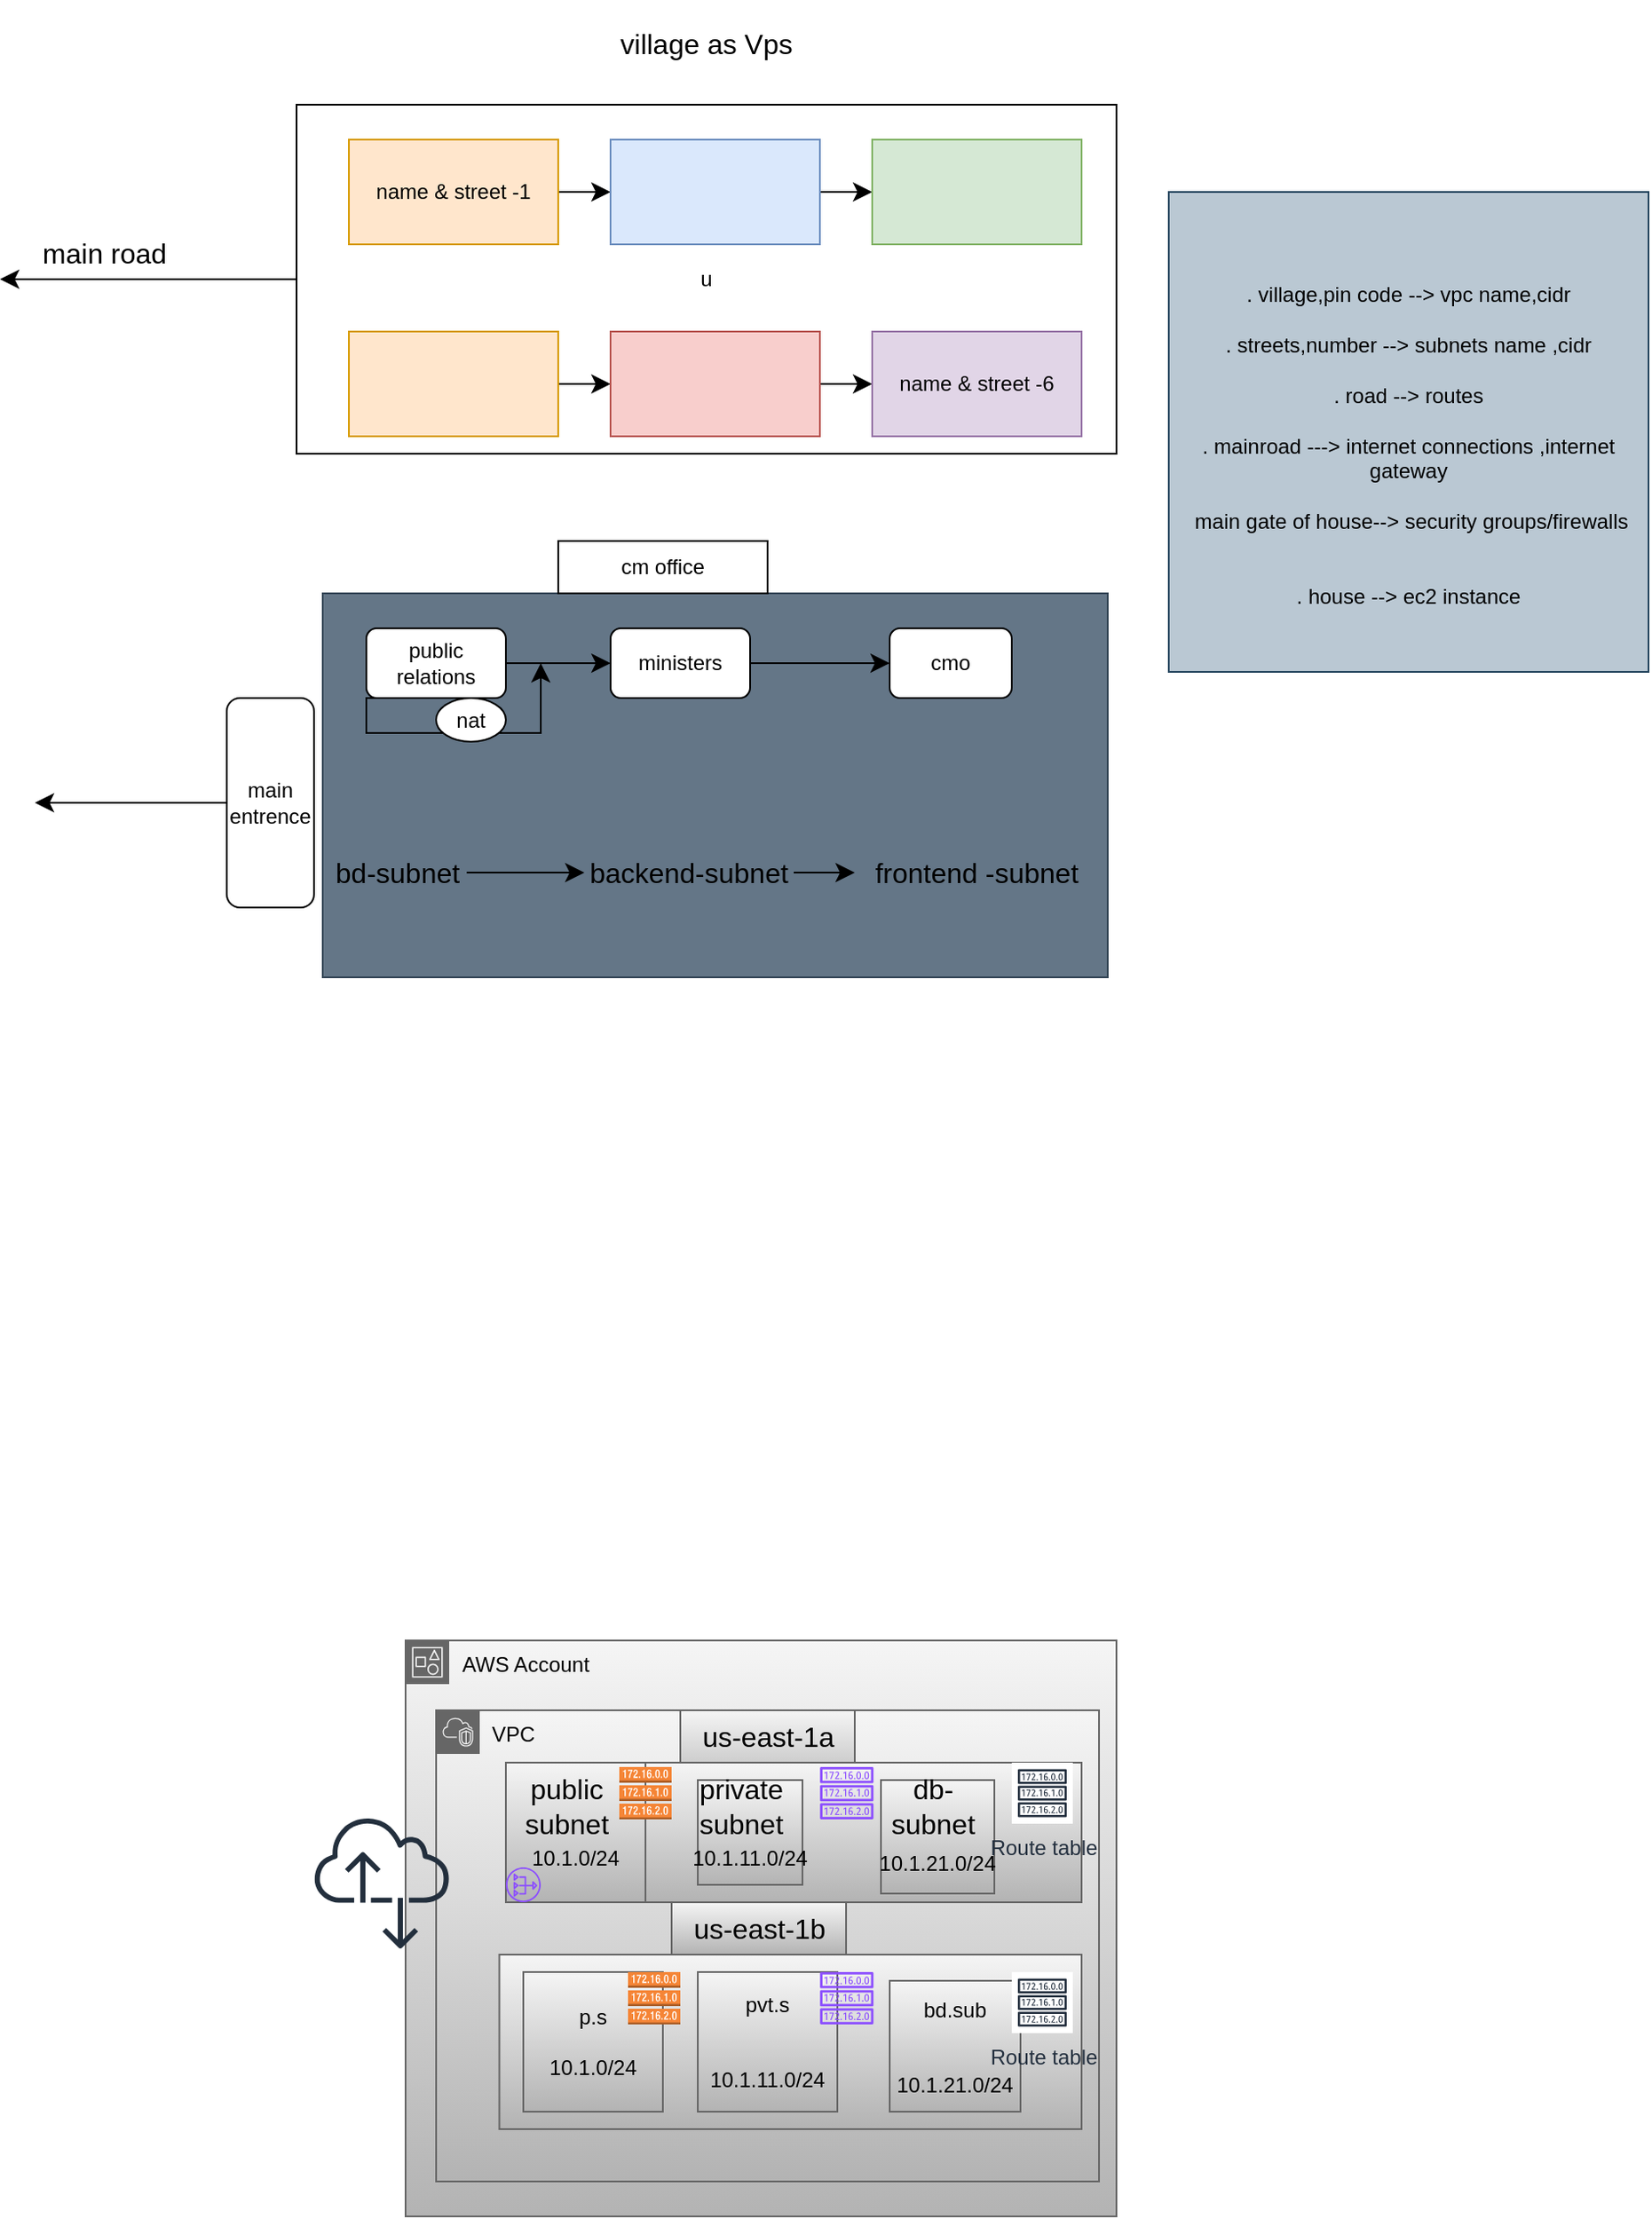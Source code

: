 <mxfile version="26.0.6">
  <diagram name="Page-1" id="mvzZ6NSyyMqOKgbDVsj_">
    <mxGraphModel dx="2140" dy="607" grid="1" gridSize="10" guides="1" tooltips="1" connect="1" arrows="0" fold="1" page="1" pageScale="1" pageWidth="850" pageHeight="1100" math="0" shadow="0">
      <root>
        <mxCell id="0" />
        <mxCell id="1" parent="0" />
        <mxCell id="NnzPZb60_fNd0hpzD29Z-30" style="edgeStyle=none;curved=1;rounded=0;orthogonalLoop=1;jettySize=auto;html=1;fontSize=12;startSize=8;endSize=8;" parent="1" source="NnzPZb60_fNd0hpzD29Z-1" edge="1">
          <mxGeometry relative="1" as="geometry">
            <mxPoint x="-110" y="210" as="targetPoint" />
          </mxGeometry>
        </mxCell>
        <mxCell id="NnzPZb60_fNd0hpzD29Z-1" value="u" style="rounded=0;whiteSpace=wrap;html=1;" parent="1" vertex="1">
          <mxGeometry x="60" y="110" width="470" height="200" as="geometry" />
        </mxCell>
        <mxCell id="NnzPZb60_fNd0hpzD29Z-16" value="" style="edgeStyle=none;curved=1;rounded=0;orthogonalLoop=1;jettySize=auto;html=1;fontSize=12;startSize=8;endSize=8;" parent="1" source="NnzPZb60_fNd0hpzD29Z-2" target="NnzPZb60_fNd0hpzD29Z-9" edge="1">
          <mxGeometry relative="1" as="geometry" />
        </mxCell>
        <mxCell id="NnzPZb60_fNd0hpzD29Z-2" value="" style="rounded=0;whiteSpace=wrap;html=1;fillColor=#ffe6cc;strokeColor=#d79b00;" parent="1" vertex="1">
          <mxGeometry x="90" y="240" width="120" height="60" as="geometry" />
        </mxCell>
        <mxCell id="NnzPZb60_fNd0hpzD29Z-14" value="" style="edgeStyle=none;curved=1;rounded=0;orthogonalLoop=1;jettySize=auto;html=1;fontSize=12;startSize=8;endSize=8;" parent="1" source="NnzPZb60_fNd0hpzD29Z-3" target="NnzPZb60_fNd0hpzD29Z-11" edge="1">
          <mxGeometry relative="1" as="geometry" />
        </mxCell>
        <mxCell id="NnzPZb60_fNd0hpzD29Z-3" value="" style="rounded=0;whiteSpace=wrap;html=1;" parent="1" vertex="1">
          <mxGeometry x="240" y="130" width="120" height="60" as="geometry" />
        </mxCell>
        <mxCell id="NnzPZb60_fNd0hpzD29Z-13" value="" style="edgeStyle=none;curved=1;rounded=0;orthogonalLoop=1;jettySize=auto;html=1;fontSize=12;startSize=8;endSize=8;" parent="1" source="NnzPZb60_fNd0hpzD29Z-8" target="NnzPZb60_fNd0hpzD29Z-3" edge="1">
          <mxGeometry relative="1" as="geometry" />
        </mxCell>
        <mxCell id="NnzPZb60_fNd0hpzD29Z-8" value="name &amp;amp; street -1" style="rounded=0;whiteSpace=wrap;html=1;fillColor=#ffe6cc;strokeColor=#d79b00;" parent="1" vertex="1">
          <mxGeometry x="90" y="130" width="120" height="60" as="geometry" />
        </mxCell>
        <mxCell id="NnzPZb60_fNd0hpzD29Z-15" value="" style="edgeStyle=none;curved=1;rounded=0;orthogonalLoop=1;jettySize=auto;html=1;fontSize=12;startSize=8;endSize=8;" parent="1" source="NnzPZb60_fNd0hpzD29Z-9" target="NnzPZb60_fNd0hpzD29Z-10" edge="1">
          <mxGeometry relative="1" as="geometry" />
        </mxCell>
        <mxCell id="NnzPZb60_fNd0hpzD29Z-9" value="" style="rounded=0;whiteSpace=wrap;html=1;fillColor=#f8cecc;strokeColor=#b85450;" parent="1" vertex="1">
          <mxGeometry x="240" y="240" width="120" height="60" as="geometry" />
        </mxCell>
        <mxCell id="NnzPZb60_fNd0hpzD29Z-10" value="name &amp;amp; street -6" style="rounded=0;whiteSpace=wrap;html=1;fillColor=#e1d5e7;strokeColor=#9673a6;" parent="1" vertex="1">
          <mxGeometry x="390" y="240" width="120" height="60" as="geometry" />
        </mxCell>
        <mxCell id="NnzPZb60_fNd0hpzD29Z-11" value="" style="rounded=0;whiteSpace=wrap;html=1;fillColor=#d5e8d4;strokeColor=#82b366;" parent="1" vertex="1">
          <mxGeometry x="390" y="130" width="120" height="60" as="geometry" />
        </mxCell>
        <mxCell id="NnzPZb60_fNd0hpzD29Z-17" value="" style="rounded=0;whiteSpace=wrap;html=1;fillColor=#647687;fontColor=#ffffff;strokeColor=#314354;" parent="1" vertex="1">
          <mxGeometry x="75" y="390" width="450" height="220" as="geometry" />
        </mxCell>
        <mxCell id="9qyINy1KkSHCjzg-Aph0-6" style="edgeStyle=orthogonalEdgeStyle;rounded=0;orthogonalLoop=1;jettySize=auto;html=1;entryX=0;entryY=0.5;entryDx=0;entryDy=0;fontSize=12;startSize=8;endSize=8;" parent="1" source="9qyINy1KkSHCjzg-Aph0-13" edge="1">
          <mxGeometry relative="1" as="geometry">
            <mxPoint x="100" y="450" as="sourcePoint" />
            <mxPoint x="200" y="430" as="targetPoint" />
            <Array as="points">
              <mxPoint x="100" y="450" />
              <mxPoint x="100" y="470" />
              <mxPoint x="200" y="470" />
            </Array>
          </mxGeometry>
        </mxCell>
        <mxCell id="9qyINy1KkSHCjzg-Aph0-12" value="" style="edgeStyle=elbowEdgeStyle;rounded=0;orthogonalLoop=1;jettySize=auto;html=1;fontSize=12;startSize=8;endSize=8;" parent="1" source="NnzPZb60_fNd0hpzD29Z-18" target="NnzPZb60_fNd0hpzD29Z-19" edge="1">
          <mxGeometry relative="1" as="geometry" />
        </mxCell>
        <mxCell id="NnzPZb60_fNd0hpzD29Z-18" value="public relations" style="rounded=1;whiteSpace=wrap;html=1;" parent="1" vertex="1">
          <mxGeometry x="100" y="410" width="80" height="40" as="geometry" />
        </mxCell>
        <mxCell id="9qyINy1KkSHCjzg-Aph0-8" style="edgeStyle=none;curved=1;rounded=0;orthogonalLoop=1;jettySize=auto;html=1;fontSize=12;startSize=8;endSize=8;" parent="1" source="NnzPZb60_fNd0hpzD29Z-19" target="NnzPZb60_fNd0hpzD29Z-20" edge="1">
          <mxGeometry relative="1" as="geometry" />
        </mxCell>
        <mxCell id="NnzPZb60_fNd0hpzD29Z-19" value="ministers" style="rounded=1;whiteSpace=wrap;html=1;" parent="1" vertex="1">
          <mxGeometry x="240" y="410" width="80" height="40" as="geometry" />
        </mxCell>
        <mxCell id="NnzPZb60_fNd0hpzD29Z-20" value="cmo" style="rounded=1;whiteSpace=wrap;html=1;" parent="1" vertex="1">
          <mxGeometry x="400" y="410" width="70" height="40" as="geometry" />
        </mxCell>
        <mxCell id="NnzPZb60_fNd0hpzD29Z-22" style="edgeStyle=none;curved=1;rounded=0;orthogonalLoop=1;jettySize=auto;html=1;fontSize=12;startSize=8;endSize=8;" parent="1" source="NnzPZb60_fNd0hpzD29Z-21" edge="1">
          <mxGeometry relative="1" as="geometry">
            <mxPoint x="-90" y="510" as="targetPoint" />
          </mxGeometry>
        </mxCell>
        <mxCell id="NnzPZb60_fNd0hpzD29Z-21" value="main&lt;div&gt;entrence&lt;/div&gt;" style="rounded=1;whiteSpace=wrap;html=1;" parent="1" vertex="1">
          <mxGeometry x="20" y="450" width="50" height="120" as="geometry" />
        </mxCell>
        <mxCell id="NnzPZb60_fNd0hpzD29Z-23" value="cm office" style="rounded=0;whiteSpace=wrap;html=1;" parent="1" vertex="1">
          <mxGeometry x="210" y="360" width="120" height="30" as="geometry" />
        </mxCell>
        <mxCell id="NnzPZb60_fNd0hpzD29Z-24" value="" style="rounded=0;whiteSpace=wrap;html=1;fillColor=#dae8fc;strokeColor=#6c8ebf;" parent="1" vertex="1">
          <mxGeometry x="240" y="130" width="120" height="60" as="geometry" />
        </mxCell>
        <mxCell id="NnzPZb60_fNd0hpzD29Z-26" value="&lt;div&gt;&lt;br&gt;&lt;/div&gt;&lt;div&gt;. village,pin code --&amp;gt; vpc name,cidr&lt;/div&gt;&lt;div&gt;&lt;br&gt;&lt;/div&gt;&lt;div&gt;. streets,number --&amp;gt; subnets name ,cidr&lt;/div&gt;&lt;div&gt;&lt;br&gt;&lt;/div&gt;&lt;div&gt;. road --&amp;gt; routes&lt;/div&gt;&lt;div&gt;&lt;br&gt;&lt;/div&gt;&lt;div&gt;. mainroad ---&amp;gt; internet connections ,internet gateway&lt;/div&gt;&lt;div&gt;&lt;br&gt;&lt;/div&gt;&lt;div&gt;&amp;nbsp;main gate of house--&amp;gt; security groups/firewalls&lt;/div&gt;&lt;div&gt;&lt;br&gt;&lt;/div&gt;&lt;div&gt;&lt;br&gt;&lt;/div&gt;&lt;div&gt;. house --&amp;gt; ec2 instance&lt;/div&gt;" style="whiteSpace=wrap;html=1;aspect=fixed;fillColor=#bac8d3;strokeColor=#23445d;" parent="1" vertex="1">
          <mxGeometry x="560" y="160" width="275" height="275" as="geometry" />
        </mxCell>
        <mxCell id="NnzPZb60_fNd0hpzD29Z-29" value="village as Vps" style="text;html=1;align=center;verticalAlign=middle;whiteSpace=wrap;rounded=0;fontSize=16;" parent="1" vertex="1">
          <mxGeometry x="230" y="50" width="130" height="50" as="geometry" />
        </mxCell>
        <mxCell id="NnzPZb60_fNd0hpzD29Z-31" value="main road" style="text;strokeColor=none;align=center;fillColor=none;html=1;verticalAlign=middle;whiteSpace=wrap;rounded=0;fontSize=16;" parent="1" vertex="1">
          <mxGeometry x="-90" y="180" width="80" height="30" as="geometry" />
        </mxCell>
        <mxCell id="NnzPZb60_fNd0hpzD29Z-32" value="frontend -subnet" style="text;html=1;align=center;verticalAlign=middle;whiteSpace=wrap;rounded=0;fontSize=16;" parent="1" vertex="1">
          <mxGeometry x="380" y="535" width="140" height="30" as="geometry" />
        </mxCell>
        <mxCell id="NnzPZb60_fNd0hpzD29Z-36" style="edgeStyle=none;curved=1;rounded=0;orthogonalLoop=1;jettySize=auto;html=1;fontSize=12;startSize=8;endSize=8;" parent="1" source="NnzPZb60_fNd0hpzD29Z-33" target="NnzPZb60_fNd0hpzD29Z-32" edge="1">
          <mxGeometry relative="1" as="geometry" />
        </mxCell>
        <mxCell id="NnzPZb60_fNd0hpzD29Z-33" value="backend-subnet" style="text;html=1;align=center;verticalAlign=middle;whiteSpace=wrap;rounded=0;fontSize=16;" parent="1" vertex="1">
          <mxGeometry x="225" y="535" width="120" height="30" as="geometry" />
        </mxCell>
        <mxCell id="NnzPZb60_fNd0hpzD29Z-35" style="edgeStyle=none;curved=1;rounded=0;orthogonalLoop=1;jettySize=auto;html=1;fontSize=12;startSize=8;endSize=8;" parent="1" source="NnzPZb60_fNd0hpzD29Z-34" target="NnzPZb60_fNd0hpzD29Z-33" edge="1">
          <mxGeometry relative="1" as="geometry" />
        </mxCell>
        <mxCell id="NnzPZb60_fNd0hpzD29Z-34" value="bd-subnet" style="text;html=1;align=center;verticalAlign=middle;whiteSpace=wrap;rounded=0;fontSize=16;" parent="1" vertex="1">
          <mxGeometry x="77.5" y="535" width="80" height="30" as="geometry" />
        </mxCell>
        <mxCell id="9qyINy1KkSHCjzg-Aph0-13" value="nat" style="ellipse;whiteSpace=wrap;html=1;" parent="1" vertex="1">
          <mxGeometry x="140" y="450" width="40" height="25" as="geometry" />
        </mxCell>
        <mxCell id="9qyINy1KkSHCjzg-Aph0-24" value="AWS Account" style="points=[[0,0],[0.25,0],[0.5,0],[0.75,0],[1,0],[1,0.25],[1,0.5],[1,0.75],[1,1],[0.75,1],[0.5,1],[0.25,1],[0,1],[0,0.75],[0,0.5],[0,0.25]];outlineConnect=0;gradientColor=#b3b3b3;html=1;whiteSpace=wrap;fontSize=12;fontStyle=0;container=1;pointerEvents=0;collapsible=0;recursiveResize=0;shape=mxgraph.aws4.group;grIcon=mxgraph.aws4.group_account;strokeColor=#666666;fillColor=#f5f5f5;verticalAlign=top;align=left;spacingLeft=30;dashed=0;" parent="1" vertex="1">
          <mxGeometry x="122.5" y="990" width="407.5" height="330" as="geometry" />
        </mxCell>
        <mxCell id="9qyINy1KkSHCjzg-Aph0-25" value="VPC" style="points=[[0,0],[0.25,0],[0.5,0],[0.75,0],[1,0],[1,0.25],[1,0.5],[1,0.75],[1,1],[0.75,1],[0.5,1],[0.25,1],[0,1],[0,0.75],[0,0.5],[0,0.25]];outlineConnect=0;gradientColor=#b3b3b3;html=1;whiteSpace=wrap;fontSize=12;fontStyle=0;container=1;pointerEvents=0;collapsible=0;recursiveResize=0;shape=mxgraph.aws4.group;grIcon=mxgraph.aws4.group_vpc2;strokeColor=#666666;fillColor=#f5f5f5;verticalAlign=top;align=left;spacingLeft=30;dashed=0;" parent="9qyINy1KkSHCjzg-Aph0-24" vertex="1">
          <mxGeometry x="17.5" y="40" width="380" height="270" as="geometry" />
        </mxCell>
        <mxCell id="9qyINy1KkSHCjzg-Aph0-27" value="" style="rounded=0;whiteSpace=wrap;html=1;fillColor=#f5f5f5;gradientColor=#b3b3b3;strokeColor=#666666;" parent="9qyINy1KkSHCjzg-Aph0-25" vertex="1">
          <mxGeometry x="40" y="30" width="300" height="80" as="geometry" />
        </mxCell>
        <mxCell id="9qyINy1KkSHCjzg-Aph0-28" value="" style="rounded=0;whiteSpace=wrap;html=1;fillColor=#f5f5f5;gradientColor=#b3b3b3;strokeColor=#666666;" parent="9qyINy1KkSHCjzg-Aph0-25" vertex="1">
          <mxGeometry x="36.25" y="140" width="333.75" height="100" as="geometry" />
        </mxCell>
        <mxCell id="9qyINy1KkSHCjzg-Aph0-33" value="" style="edgeStyle=none;curved=1;rounded=0;orthogonalLoop=1;jettySize=auto;html=1;fontSize=12;startSize=8;endSize=8;fillColor=#f5f5f5;gradientColor=#b3b3b3;strokeColor=#666666;" parent="9qyINy1KkSHCjzg-Aph0-25" source="9qyINy1KkSHCjzg-Aph0-32" target="9qyINy1KkSHCjzg-Aph0-28" edge="1">
          <mxGeometry relative="1" as="geometry" />
        </mxCell>
        <mxCell id="9qyINy1KkSHCjzg-Aph0-32" value="us-east-1b" style="text;html=1;align=center;verticalAlign=middle;resizable=0;points=[];autosize=1;strokeColor=#666666;fillColor=#f5f5f5;fontSize=16;gradientColor=#b3b3b3;" parent="9qyINy1KkSHCjzg-Aph0-25" vertex="1">
          <mxGeometry x="135" y="110" width="100" height="30" as="geometry" />
        </mxCell>
        <mxCell id="9qyINy1KkSHCjzg-Aph0-29" value="us-east-1a&lt;div&gt;&lt;br&gt;&lt;/div&gt;" style="text;html=1;align=center;verticalAlign=middle;resizable=0;points=[];autosize=1;strokeColor=#666666;fillColor=#f5f5f5;fontSize=16;gradientColor=#b3b3b3;" parent="9qyINy1KkSHCjzg-Aph0-25" vertex="1">
          <mxGeometry x="140" width="100" height="50" as="geometry" />
        </mxCell>
        <mxCell id="9qyINy1KkSHCjzg-Aph0-34" value="" style="whiteSpace=wrap;html=1;aspect=fixed;fillColor=#f5f5f5;gradientColor=#b3b3b3;strokeColor=#666666;" parent="9qyINy1KkSHCjzg-Aph0-25" vertex="1">
          <mxGeometry x="50" y="40" width="60" height="60" as="geometry" />
        </mxCell>
        <mxCell id="9qyINy1KkSHCjzg-Aph0-35" value="" style="rounded=0;whiteSpace=wrap;html=1;fillColor=#f5f5f5;gradientColor=#b3b3b3;strokeColor=#666666;" parent="9qyINy1KkSHCjzg-Aph0-25" vertex="1">
          <mxGeometry x="40" y="30" width="330" height="80" as="geometry" />
        </mxCell>
        <mxCell id="9qyINy1KkSHCjzg-Aph0-36" value="&lt;div&gt;&lt;br&gt;&lt;/div&gt;&lt;div&gt;&lt;br&gt;&lt;/div&gt;&lt;div&gt;10.1.0/24&lt;/div&gt;" style="whiteSpace=wrap;html=1;aspect=fixed;fillColor=#f5f5f5;strokeColor=#666666;gradientColor=#b3b3b3;" parent="9qyINy1KkSHCjzg-Aph0-25" vertex="1">
          <mxGeometry x="40" y="30" width="80" height="80" as="geometry" />
        </mxCell>
        <mxCell id="9qyINy1KkSHCjzg-Aph0-37" value="&lt;div&gt;&lt;br&gt;&lt;/div&gt;&lt;div&gt;&lt;div&gt;&lt;br&gt;&lt;/div&gt;&lt;div&gt;10.1.11.0/24&lt;/div&gt;&lt;/div&gt;" style="whiteSpace=wrap;html=1;aspect=fixed;fillColor=#f5f5f5;strokeColor=#666666;gradientColor=#b3b3b3;" parent="9qyINy1KkSHCjzg-Aph0-25" vertex="1">
          <mxGeometry x="150" y="40" width="60" height="60" as="geometry" />
        </mxCell>
        <mxCell id="9qyINy1KkSHCjzg-Aph0-38" value="&lt;div&gt;&lt;br&gt;&lt;/div&gt;&lt;div&gt;&lt;div&gt;&lt;br&gt;&lt;/div&gt;&lt;div&gt;10.1.21.0/24&lt;/div&gt;&lt;/div&gt;" style="whiteSpace=wrap;html=1;aspect=fixed;fillColor=#f5f5f5;strokeColor=#666666;gradientColor=#b3b3b3;" parent="9qyINy1KkSHCjzg-Aph0-25" vertex="1">
          <mxGeometry x="255" y="40" width="65" height="65" as="geometry" />
        </mxCell>
        <mxCell id="9qyINy1KkSHCjzg-Aph0-39" value="pvt.s&lt;div&gt;&lt;br&gt;&lt;/div&gt;&lt;div&gt;&lt;div&gt;&lt;br&gt;&lt;/div&gt;&lt;div&gt;10.1.11.0/24&lt;/div&gt;&lt;/div&gt;" style="whiteSpace=wrap;html=1;aspect=fixed;fillColor=#f5f5f5;strokeColor=#666666;gradientColor=#b3b3b3;" parent="9qyINy1KkSHCjzg-Aph0-25" vertex="1">
          <mxGeometry x="150" y="150" width="80" height="80" as="geometry" />
        </mxCell>
        <mxCell id="9qyINy1KkSHCjzg-Aph0-40" value="p.s&lt;br&gt;&lt;div&gt;&lt;div&gt;&lt;br&gt;&lt;/div&gt;&lt;div&gt;10.1.0/24&lt;/div&gt;&lt;/div&gt;" style="whiteSpace=wrap;html=1;aspect=fixed;fillColor=#f5f5f5;strokeColor=#666666;gradientColor=#b3b3b3;" parent="9qyINy1KkSHCjzg-Aph0-25" vertex="1">
          <mxGeometry x="50" y="150" width="80" height="80" as="geometry" />
        </mxCell>
        <mxCell id="9qyINy1KkSHCjzg-Aph0-41" value="bd.sub&lt;div&gt;&lt;br&gt;&lt;/div&gt;&lt;div&gt;&lt;div&gt;&lt;br&gt;&lt;/div&gt;&lt;div&gt;10.1.21.0/24&lt;/div&gt;&lt;/div&gt;" style="whiteSpace=wrap;html=1;aspect=fixed;fillColor=#f5f5f5;strokeColor=#666666;gradientColor=#b3b3b3;" parent="9qyINy1KkSHCjzg-Aph0-25" vertex="1">
          <mxGeometry x="260" y="155" width="75" height="75" as="geometry" />
        </mxCell>
        <mxCell id="9qyINy1KkSHCjzg-Aph0-43" value="public subnet" style="text;html=1;align=center;verticalAlign=middle;whiteSpace=wrap;rounded=0;fontSize=16;" parent="9qyINy1KkSHCjzg-Aph0-25" vertex="1">
          <mxGeometry x="50" y="40" width="50" height="30" as="geometry" />
        </mxCell>
        <mxCell id="9qyINy1KkSHCjzg-Aph0-48" value="private&lt;div&gt;subnet&lt;/div&gt;" style="text;html=1;align=center;verticalAlign=middle;whiteSpace=wrap;rounded=0;fontSize=16;" parent="9qyINy1KkSHCjzg-Aph0-25" vertex="1">
          <mxGeometry x="150" y="40" width="50" height="30" as="geometry" />
        </mxCell>
        <mxCell id="9qyINy1KkSHCjzg-Aph0-49" value="db-subnet" style="text;html=1;align=center;verticalAlign=middle;whiteSpace=wrap;rounded=0;fontSize=16;" parent="9qyINy1KkSHCjzg-Aph0-25" vertex="1">
          <mxGeometry x="260" y="40" width="50" height="30" as="geometry" />
        </mxCell>
        <mxCell id="9qyINy1KkSHCjzg-Aph0-51" value="" style="sketch=0;outlineConnect=0;fontColor=#232F3E;gradientColor=none;fillColor=#8C4FFF;strokeColor=none;dashed=0;verticalLabelPosition=bottom;verticalAlign=top;align=center;html=1;fontSize=12;fontStyle=0;aspect=fixed;pointerEvents=1;shape=mxgraph.aws4.nat_gateway;" parent="9qyINy1KkSHCjzg-Aph0-25" vertex="1">
          <mxGeometry x="40" y="90" width="20" height="20" as="geometry" />
        </mxCell>
        <mxCell id="9qyINy1KkSHCjzg-Aph0-53" value="" style="outlineConnect=0;dashed=0;verticalLabelPosition=bottom;verticalAlign=top;align=center;html=1;shape=mxgraph.aws3.route_table;fillColor=#F58536;gradientColor=none;" parent="9qyINy1KkSHCjzg-Aph0-25" vertex="1">
          <mxGeometry x="105" y="32.5" width="30" height="30" as="geometry" />
        </mxCell>
        <mxCell id="9qyINy1KkSHCjzg-Aph0-54" value="Route table" style="sketch=0;outlineConnect=0;fontColor=#232F3E;gradientColor=none;strokeColor=#232F3E;fillColor=#ffffff;dashed=0;verticalLabelPosition=bottom;verticalAlign=top;align=center;html=1;fontSize=12;fontStyle=0;aspect=fixed;shape=mxgraph.aws4.resourceIcon;resIcon=mxgraph.aws4.route_table;" parent="9qyINy1KkSHCjzg-Aph0-25" vertex="1">
          <mxGeometry x="330" y="30" width="35" height="35" as="geometry" />
        </mxCell>
        <mxCell id="9qyINy1KkSHCjzg-Aph0-55" value="" style="sketch=0;outlineConnect=0;fontColor=#232F3E;gradientColor=none;fillColor=#8C4FFF;strokeColor=none;dashed=0;verticalLabelPosition=bottom;verticalAlign=top;align=center;html=1;fontSize=12;fontStyle=0;aspect=fixed;pointerEvents=1;shape=mxgraph.aws4.route_table;" parent="9qyINy1KkSHCjzg-Aph0-25" vertex="1">
          <mxGeometry x="220.0" y="150" width="30.79" height="30" as="geometry" />
        </mxCell>
        <mxCell id="9qyINy1KkSHCjzg-Aph0-56" value="Route table" style="sketch=0;outlineConnect=0;fontColor=#232F3E;gradientColor=none;strokeColor=#232F3E;fillColor=#ffffff;dashed=0;verticalLabelPosition=bottom;verticalAlign=top;align=center;html=1;fontSize=12;fontStyle=0;aspect=fixed;shape=mxgraph.aws4.resourceIcon;resIcon=mxgraph.aws4.route_table;" parent="9qyINy1KkSHCjzg-Aph0-25" vertex="1">
          <mxGeometry x="330" y="150" width="35" height="35" as="geometry" />
        </mxCell>
        <mxCell id="9qyINy1KkSHCjzg-Aph0-57" value="" style="outlineConnect=0;dashed=0;verticalLabelPosition=bottom;verticalAlign=top;align=center;html=1;shape=mxgraph.aws3.route_table;fillColor=#F58536;gradientColor=none;" parent="9qyINy1KkSHCjzg-Aph0-25" vertex="1">
          <mxGeometry x="110" y="150" width="30" height="30" as="geometry" />
        </mxCell>
        <mxCell id="9qyINy1KkSHCjzg-Aph0-58" value="" style="sketch=0;outlineConnect=0;fontColor=#232F3E;gradientColor=none;fillColor=#8C4FFF;strokeColor=none;dashed=0;verticalLabelPosition=bottom;verticalAlign=top;align=center;html=1;fontSize=12;fontStyle=0;aspect=fixed;pointerEvents=1;shape=mxgraph.aws4.route_table;" parent="9qyINy1KkSHCjzg-Aph0-25" vertex="1">
          <mxGeometry x="220" y="32.5" width="30.79" height="30" as="geometry" />
        </mxCell>
        <mxCell id="9qyINy1KkSHCjzg-Aph0-52" value="" style="sketch=0;outlineConnect=0;fontColor=#232F3E;gradientColor=none;fillColor=#232F3D;strokeColor=none;dashed=0;verticalLabelPosition=bottom;verticalAlign=top;align=center;html=1;fontSize=12;fontStyle=0;aspect=fixed;pointerEvents=1;shape=mxgraph.aws4.internet_alt2;" parent="1" vertex="1">
          <mxGeometry x="70" y="1090" width="78" height="78" as="geometry" />
        </mxCell>
      </root>
    </mxGraphModel>
  </diagram>
</mxfile>
